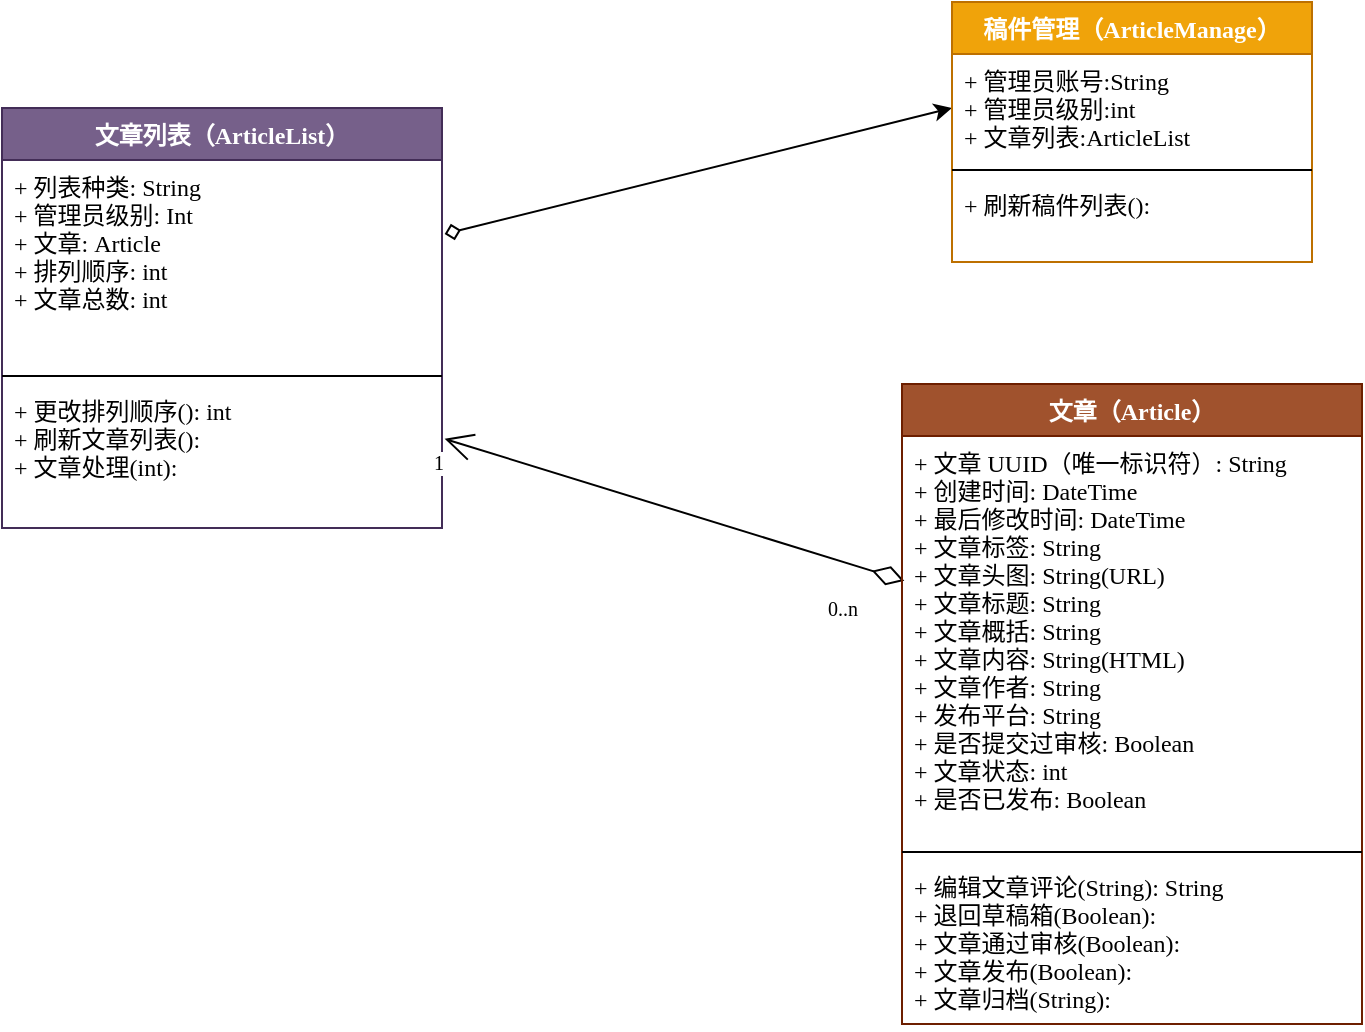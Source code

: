 <mxfile version="11.3.0" type="device" pages="1"><diagram id="kLkyTT4RMx1ix4jsi-1U" name="Page-1"><mxGraphModel dx="1072" dy="792" grid="1" gridSize="10" guides="1" tooltips="1" connect="1" arrows="1" fold="1" page="1" pageScale="1" pageWidth="827" pageHeight="1169" math="0" shadow="0"><root><mxCell id="0"/><mxCell id="1" parent="0"/><mxCell id="a-6YQ_YpRGtNrq0-V8m3-3" style="rounded=0;orthogonalLoop=1;jettySize=auto;html=1;exitX=1.006;exitY=0.356;exitDx=0;exitDy=0;entryX=0;entryY=0.5;entryDx=0;entryDy=0;startArrow=diamond;startFill=0;fontFamily=SF Mono;exitPerimeter=0;" parent="1" source="Ti4ZMPMJqMCMMFEq8_RY-6" target="XWNE7ZhnRTUffGo0EW_y-6" edge="1"><mxGeometry relative="1" as="geometry"/></mxCell><mxCell id="Ti4ZMPMJqMCMMFEq8_RY-5" value="文章列表（ArticleList）" style="swimlane;fontStyle=1;align=center;verticalAlign=top;childLayout=stackLayout;horizontal=1;startSize=26;horizontalStack=0;resizeParent=1;resizeParentMax=0;resizeLast=0;collapsible=1;marginBottom=0;fillColor=#76608a;strokeColor=#432D57;fontColor=#ffffff;fontFamily=SF Mono;" parent="1" vertex="1"><mxGeometry x="40" y="152" width="220" height="210" as="geometry"><mxRectangle x="170" y="300" width="130" height="26" as="alternateBounds"/></mxGeometry></mxCell><mxCell id="Ti4ZMPMJqMCMMFEq8_RY-6" value="+ 列表种类: String&#10;+ 管理员级别: Int&#10;+ 文章: Article&#10;+ 排列顺序: int&#10;+ 文章总数: int" style="text;strokeColor=none;fillColor=none;align=left;verticalAlign=top;spacingLeft=4;spacingRight=4;overflow=hidden;rotatable=0;points=[[0,0.5],[1,0.5]];portConstraint=eastwest;spacing=2;imageAspect=1;noLabel=0;fontFamily=SF Mono;" parent="Ti4ZMPMJqMCMMFEq8_RY-5" vertex="1"><mxGeometry y="26" width="220" height="104" as="geometry"/></mxCell><mxCell id="Ti4ZMPMJqMCMMFEq8_RY-7" value="" style="line;strokeWidth=1;fillColor=none;align=left;verticalAlign=middle;spacingTop=-1;spacingLeft=3;spacingRight=3;rotatable=0;labelPosition=right;points=[];portConstraint=eastwest;fontFamily=SF Mono;" parent="Ti4ZMPMJqMCMMFEq8_RY-5" vertex="1"><mxGeometry y="130" width="220" height="8" as="geometry"/></mxCell><mxCell id="Ti4ZMPMJqMCMMFEq8_RY-8" value="+ 更改排列顺序(): int&#10;+ 刷新文章列表():&#10;+ 文章处理(int):" style="text;strokeColor=none;fillColor=none;align=left;verticalAlign=top;spacingLeft=4;spacingRight=4;overflow=hidden;rotatable=0;points=[[0,0.5],[1,0.5]];portConstraint=eastwest;fontFamily=SF Mono;" parent="Ti4ZMPMJqMCMMFEq8_RY-5" vertex="1"><mxGeometry y="138" width="220" height="72" as="geometry"/></mxCell><mxCell id="u_Amnj8Bzy8ea6P_zlU7-4" value="" style="endArrow=open;html=1;endSize=12;startArrow=diamondThin;startSize=14;startFill=0;entryX=1.006;entryY=0.381;entryDx=0;entryDy=0;exitX=0.005;exitY=0.355;exitDx=0;exitDy=0;exitPerimeter=0;fontFamily=SF Mono;entryPerimeter=0;" parent="1" source="u_Amnj8Bzy8ea6P_zlU7-8" target="Ti4ZMPMJqMCMMFEq8_RY-8" edge="1"><mxGeometry relative="1" as="geometry"><mxPoint x="380" y="328" as="sourcePoint"/><mxPoint x="470" y="340" as="targetPoint"/></mxGeometry></mxCell><mxCell id="u_Amnj8Bzy8ea6P_zlU7-5" value="0..n" style="resizable=0;html=1;align=left;verticalAlign=top;labelBackgroundColor=#ffffff;fontSize=10;fontFamily=SF Mono;" parent="u_Amnj8Bzy8ea6P_zlU7-4" connectable="0" vertex="1"><mxGeometry x="-1" relative="1" as="geometry"><mxPoint x="-40" y="2" as="offset"/></mxGeometry></mxCell><mxCell id="u_Amnj8Bzy8ea6P_zlU7-6" value="1" style="resizable=0;html=1;align=right;verticalAlign=top;labelBackgroundColor=#ffffff;fontSize=10;fontFamily=SF Mono;" parent="u_Amnj8Bzy8ea6P_zlU7-4" connectable="0" vertex="1"><mxGeometry x="1" relative="1" as="geometry"/></mxCell><mxCell id="u_Amnj8Bzy8ea6P_zlU7-7" value="文章（Article）&#10;" style="swimlane;fontStyle=1;align=center;verticalAlign=top;childLayout=stackLayout;horizontal=1;startSize=26;horizontalStack=0;resizeParent=1;resizeParentMax=0;resizeLast=0;collapsible=1;marginBottom=0;fillColor=#a0522d;strokeColor=#6D1F00;fontColor=#ffffff;fontFamily=SF Mono;" parent="1" vertex="1"><mxGeometry x="490" y="290" width="230" height="320" as="geometry"><mxRectangle x="170" y="300" width="130" height="26" as="alternateBounds"/></mxGeometry></mxCell><mxCell id="u_Amnj8Bzy8ea6P_zlU7-8" value="+ 文章 UUID（唯一标识符）: String&#10;+ 创建时间: DateTime&#10;+ 最后修改时间: DateTime&#10;+ 文章标签: String&#10;+ 文章头图: String(URL)&#10;+ 文章标题: String&#10;+ 文章概括: String&#10;+ 文章内容: String(HTML)&#10;+ 文章作者: String&#10;+ 发布平台: String&#10;+ 是否提交过审核: Boolean&#10;+ 文章状态: int&#10;+ 是否已发布: Boolean&#10;" style="text;strokeColor=none;fillColor=none;align=left;verticalAlign=top;spacingLeft=4;spacingRight=4;overflow=hidden;rotatable=0;points=[[0,0.5],[1,0.5]];portConstraint=eastwest;spacing=2;imageAspect=1;noLabel=0;fontFamily=SF Mono;" parent="u_Amnj8Bzy8ea6P_zlU7-7" vertex="1"><mxGeometry y="26" width="230" height="204" as="geometry"/></mxCell><mxCell id="u_Amnj8Bzy8ea6P_zlU7-9" value="" style="line;strokeWidth=1;fillColor=none;align=left;verticalAlign=middle;spacingTop=-1;spacingLeft=3;spacingRight=3;rotatable=0;labelPosition=right;points=[];portConstraint=eastwest;fontFamily=SF Mono;" parent="u_Amnj8Bzy8ea6P_zlU7-7" vertex="1"><mxGeometry y="230" width="230" height="8" as="geometry"/></mxCell><mxCell id="u_Amnj8Bzy8ea6P_zlU7-10" value="+ 编辑文章评论(String): String&#10;+ 退回草稿箱(Boolean): &#10;+ 文章通过审核(Boolean):&#10;+ 文章发布(Boolean):&#10;+ 文章归档(String):&#10;" style="text;strokeColor=none;fillColor=none;align=left;verticalAlign=top;spacingLeft=4;spacingRight=4;overflow=hidden;rotatable=0;points=[[0,0.5],[1,0.5]];portConstraint=eastwest;fontFamily=SF Mono;" parent="u_Amnj8Bzy8ea6P_zlU7-7" vertex="1"><mxGeometry y="238" width="230" height="82" as="geometry"/></mxCell><mxCell id="XWNE7ZhnRTUffGo0EW_y-5" value="稿件管理（ArticleManage）" style="swimlane;fontStyle=1;align=center;verticalAlign=top;childLayout=stackLayout;horizontal=1;startSize=26;horizontalStack=0;resizeParent=1;resizeParentMax=0;resizeLast=0;collapsible=1;marginBottom=0;fillColor=#f0a30a;strokeColor=#BD7000;fontFamily=SF Mono;fontColor=#ffffff;" parent="1" vertex="1"><mxGeometry x="515" y="99" width="180" height="130" as="geometry"/></mxCell><mxCell id="XWNE7ZhnRTUffGo0EW_y-6" value="+ 管理员账号:String&#10;+ 管理员级别:int&#10;+ 文章列表:ArticleList" style="text;strokeColor=none;fillColor=none;align=left;verticalAlign=top;spacingLeft=4;spacingRight=4;overflow=hidden;rotatable=0;points=[[0,0.5],[1,0.5]];portConstraint=eastwest;fontFamily=SF Mono;" parent="XWNE7ZhnRTUffGo0EW_y-5" vertex="1"><mxGeometry y="26" width="180" height="54" as="geometry"/></mxCell><mxCell id="XWNE7ZhnRTUffGo0EW_y-7" value="" style="line;strokeWidth=1;fillColor=none;align=left;verticalAlign=middle;spacingTop=-1;spacingLeft=3;spacingRight=3;rotatable=0;labelPosition=right;points=[];portConstraint=eastwest;fontFamily=SF Mono;" parent="XWNE7ZhnRTUffGo0EW_y-5" vertex="1"><mxGeometry y="80" width="180" height="8" as="geometry"/></mxCell><mxCell id="XWNE7ZhnRTUffGo0EW_y-8" value="+ 刷新稿件列表():" style="text;strokeColor=none;fillColor=none;align=left;verticalAlign=top;spacingLeft=4;spacingRight=4;overflow=hidden;rotatable=0;points=[[0,0.5],[1,0.5]];portConstraint=eastwest;fontFamily=SF Mono;" parent="XWNE7ZhnRTUffGo0EW_y-5" vertex="1"><mxGeometry y="88" width="180" height="42" as="geometry"/></mxCell></root></mxGraphModel></diagram></mxfile>